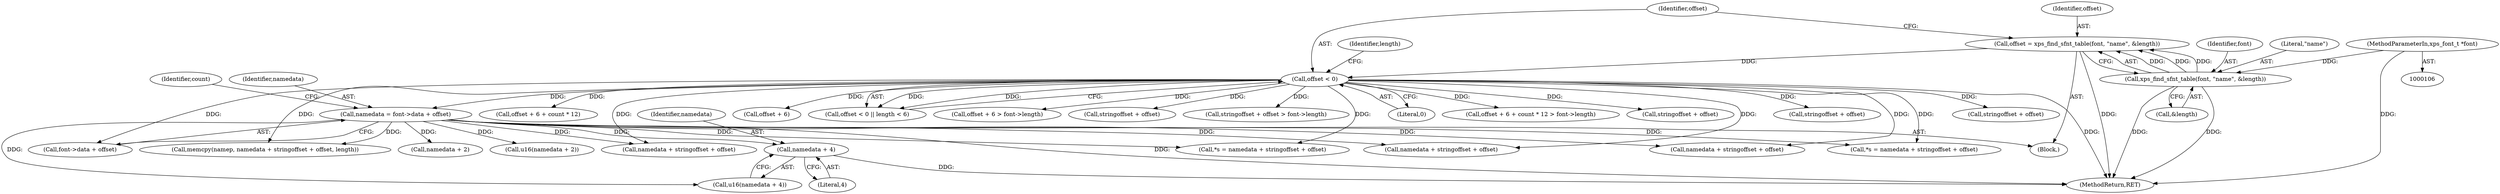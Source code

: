 digraph "0_ghostscript_d2ab84732936b6e7e5a461dc94344902965e9a06@pointer" {
"1000171" [label="(Call,namedata + 4)"];
"1000155" [label="(Call,namedata = font->data + offset)"];
"1000133" [label="(Call,offset < 0)"];
"1000124" [label="(Call,offset = xps_find_sfnt_table(font, \"name\", &length))"];
"1000126" [label="(Call,xps_find_sfnt_table(font, \"name\", &length))"];
"1000107" [label="(MethodParameterIn,xps_font_t *font)"];
"1000157" [label="(Call,font->data + offset)"];
"1000232" [label="(Call,stringoffset + offset)"];
"1000134" [label="(Identifier,offset)"];
"1000137" [label="(Identifier,length)"];
"1000263" [label="(Call,*s = namedata + stringoffset + offset)"];
"1000184" [label="(Call,offset + 6 + count * 12)"];
"1000333" [label="(Call,namedata + stringoffset + offset)"];
"1000380" [label="(MethodReturn,RET)"];
"1000172" [label="(Identifier,namedata)"];
"1000228" [label="(Call,memcpy(namep, namedata + stringoffset + offset, length))"];
"1000125" [label="(Identifier,offset)"];
"1000107" [label="(MethodParameterIn,xps_font_t *font)"];
"1000133" [label="(Call,offset < 0)"];
"1000145" [label="(Call,offset + 6)"];
"1000165" [label="(Call,namedata + 2)"];
"1000230" [label="(Call,namedata + stringoffset + offset)"];
"1000132" [label="(Call,offset < 0 || length < 6)"];
"1000127" [label="(Identifier,font)"];
"1000144" [label="(Call,offset + 6 > font->length)"];
"1000177" [label="(Call,stringoffset + offset)"];
"1000124" [label="(Call,offset = xps_find_sfnt_table(font, \"name\", &length))"];
"1000164" [label="(Call,u16(namedata + 2))"];
"1000163" [label="(Identifier,count)"];
"1000156" [label="(Identifier,namedata)"];
"1000128" [label="(Literal,\"name\")"];
"1000170" [label="(Call,u16(namedata + 4))"];
"1000176" [label="(Call,stringoffset + offset > font->length)"];
"1000331" [label="(Call,*s = namedata + stringoffset + offset)"];
"1000173" [label="(Literal,4)"];
"1000135" [label="(Literal,0)"];
"1000171" [label="(Call,namedata + 4)"];
"1000129" [label="(Call,&length)"];
"1000183" [label="(Call,offset + 6 + count * 12 > font->length)"];
"1000155" [label="(Call,namedata = font->data + offset)"];
"1000126" [label="(Call,xps_find_sfnt_table(font, \"name\", &length))"];
"1000267" [label="(Call,stringoffset + offset)"];
"1000265" [label="(Call,namedata + stringoffset + offset)"];
"1000109" [label="(Block,)"];
"1000335" [label="(Call,stringoffset + offset)"];
"1000171" -> "1000170"  [label="AST: "];
"1000171" -> "1000173"  [label="CFG: "];
"1000172" -> "1000171"  [label="AST: "];
"1000173" -> "1000171"  [label="AST: "];
"1000170" -> "1000171"  [label="CFG: "];
"1000171" -> "1000380"  [label="DDG: "];
"1000155" -> "1000171"  [label="DDG: "];
"1000155" -> "1000109"  [label="AST: "];
"1000155" -> "1000157"  [label="CFG: "];
"1000156" -> "1000155"  [label="AST: "];
"1000157" -> "1000155"  [label="AST: "];
"1000163" -> "1000155"  [label="CFG: "];
"1000155" -> "1000380"  [label="DDG: "];
"1000133" -> "1000155"  [label="DDG: "];
"1000155" -> "1000164"  [label="DDG: "];
"1000155" -> "1000165"  [label="DDG: "];
"1000155" -> "1000170"  [label="DDG: "];
"1000155" -> "1000228"  [label="DDG: "];
"1000155" -> "1000230"  [label="DDG: "];
"1000155" -> "1000263"  [label="DDG: "];
"1000155" -> "1000265"  [label="DDG: "];
"1000155" -> "1000331"  [label="DDG: "];
"1000155" -> "1000333"  [label="DDG: "];
"1000133" -> "1000132"  [label="AST: "];
"1000133" -> "1000135"  [label="CFG: "];
"1000134" -> "1000133"  [label="AST: "];
"1000135" -> "1000133"  [label="AST: "];
"1000137" -> "1000133"  [label="CFG: "];
"1000132" -> "1000133"  [label="CFG: "];
"1000133" -> "1000380"  [label="DDG: "];
"1000133" -> "1000132"  [label="DDG: "];
"1000133" -> "1000132"  [label="DDG: "];
"1000124" -> "1000133"  [label="DDG: "];
"1000133" -> "1000144"  [label="DDG: "];
"1000133" -> "1000145"  [label="DDG: "];
"1000133" -> "1000157"  [label="DDG: "];
"1000133" -> "1000176"  [label="DDG: "];
"1000133" -> "1000177"  [label="DDG: "];
"1000133" -> "1000183"  [label="DDG: "];
"1000133" -> "1000184"  [label="DDG: "];
"1000133" -> "1000228"  [label="DDG: "];
"1000133" -> "1000230"  [label="DDG: "];
"1000133" -> "1000232"  [label="DDG: "];
"1000133" -> "1000263"  [label="DDG: "];
"1000133" -> "1000265"  [label="DDG: "];
"1000133" -> "1000267"  [label="DDG: "];
"1000133" -> "1000331"  [label="DDG: "];
"1000133" -> "1000333"  [label="DDG: "];
"1000133" -> "1000335"  [label="DDG: "];
"1000124" -> "1000109"  [label="AST: "];
"1000124" -> "1000126"  [label="CFG: "];
"1000125" -> "1000124"  [label="AST: "];
"1000126" -> "1000124"  [label="AST: "];
"1000134" -> "1000124"  [label="CFG: "];
"1000124" -> "1000380"  [label="DDG: "];
"1000126" -> "1000124"  [label="DDG: "];
"1000126" -> "1000124"  [label="DDG: "];
"1000126" -> "1000124"  [label="DDG: "];
"1000126" -> "1000129"  [label="CFG: "];
"1000127" -> "1000126"  [label="AST: "];
"1000128" -> "1000126"  [label="AST: "];
"1000129" -> "1000126"  [label="AST: "];
"1000126" -> "1000380"  [label="DDG: "];
"1000126" -> "1000380"  [label="DDG: "];
"1000107" -> "1000126"  [label="DDG: "];
"1000107" -> "1000106"  [label="AST: "];
"1000107" -> "1000380"  [label="DDG: "];
}
